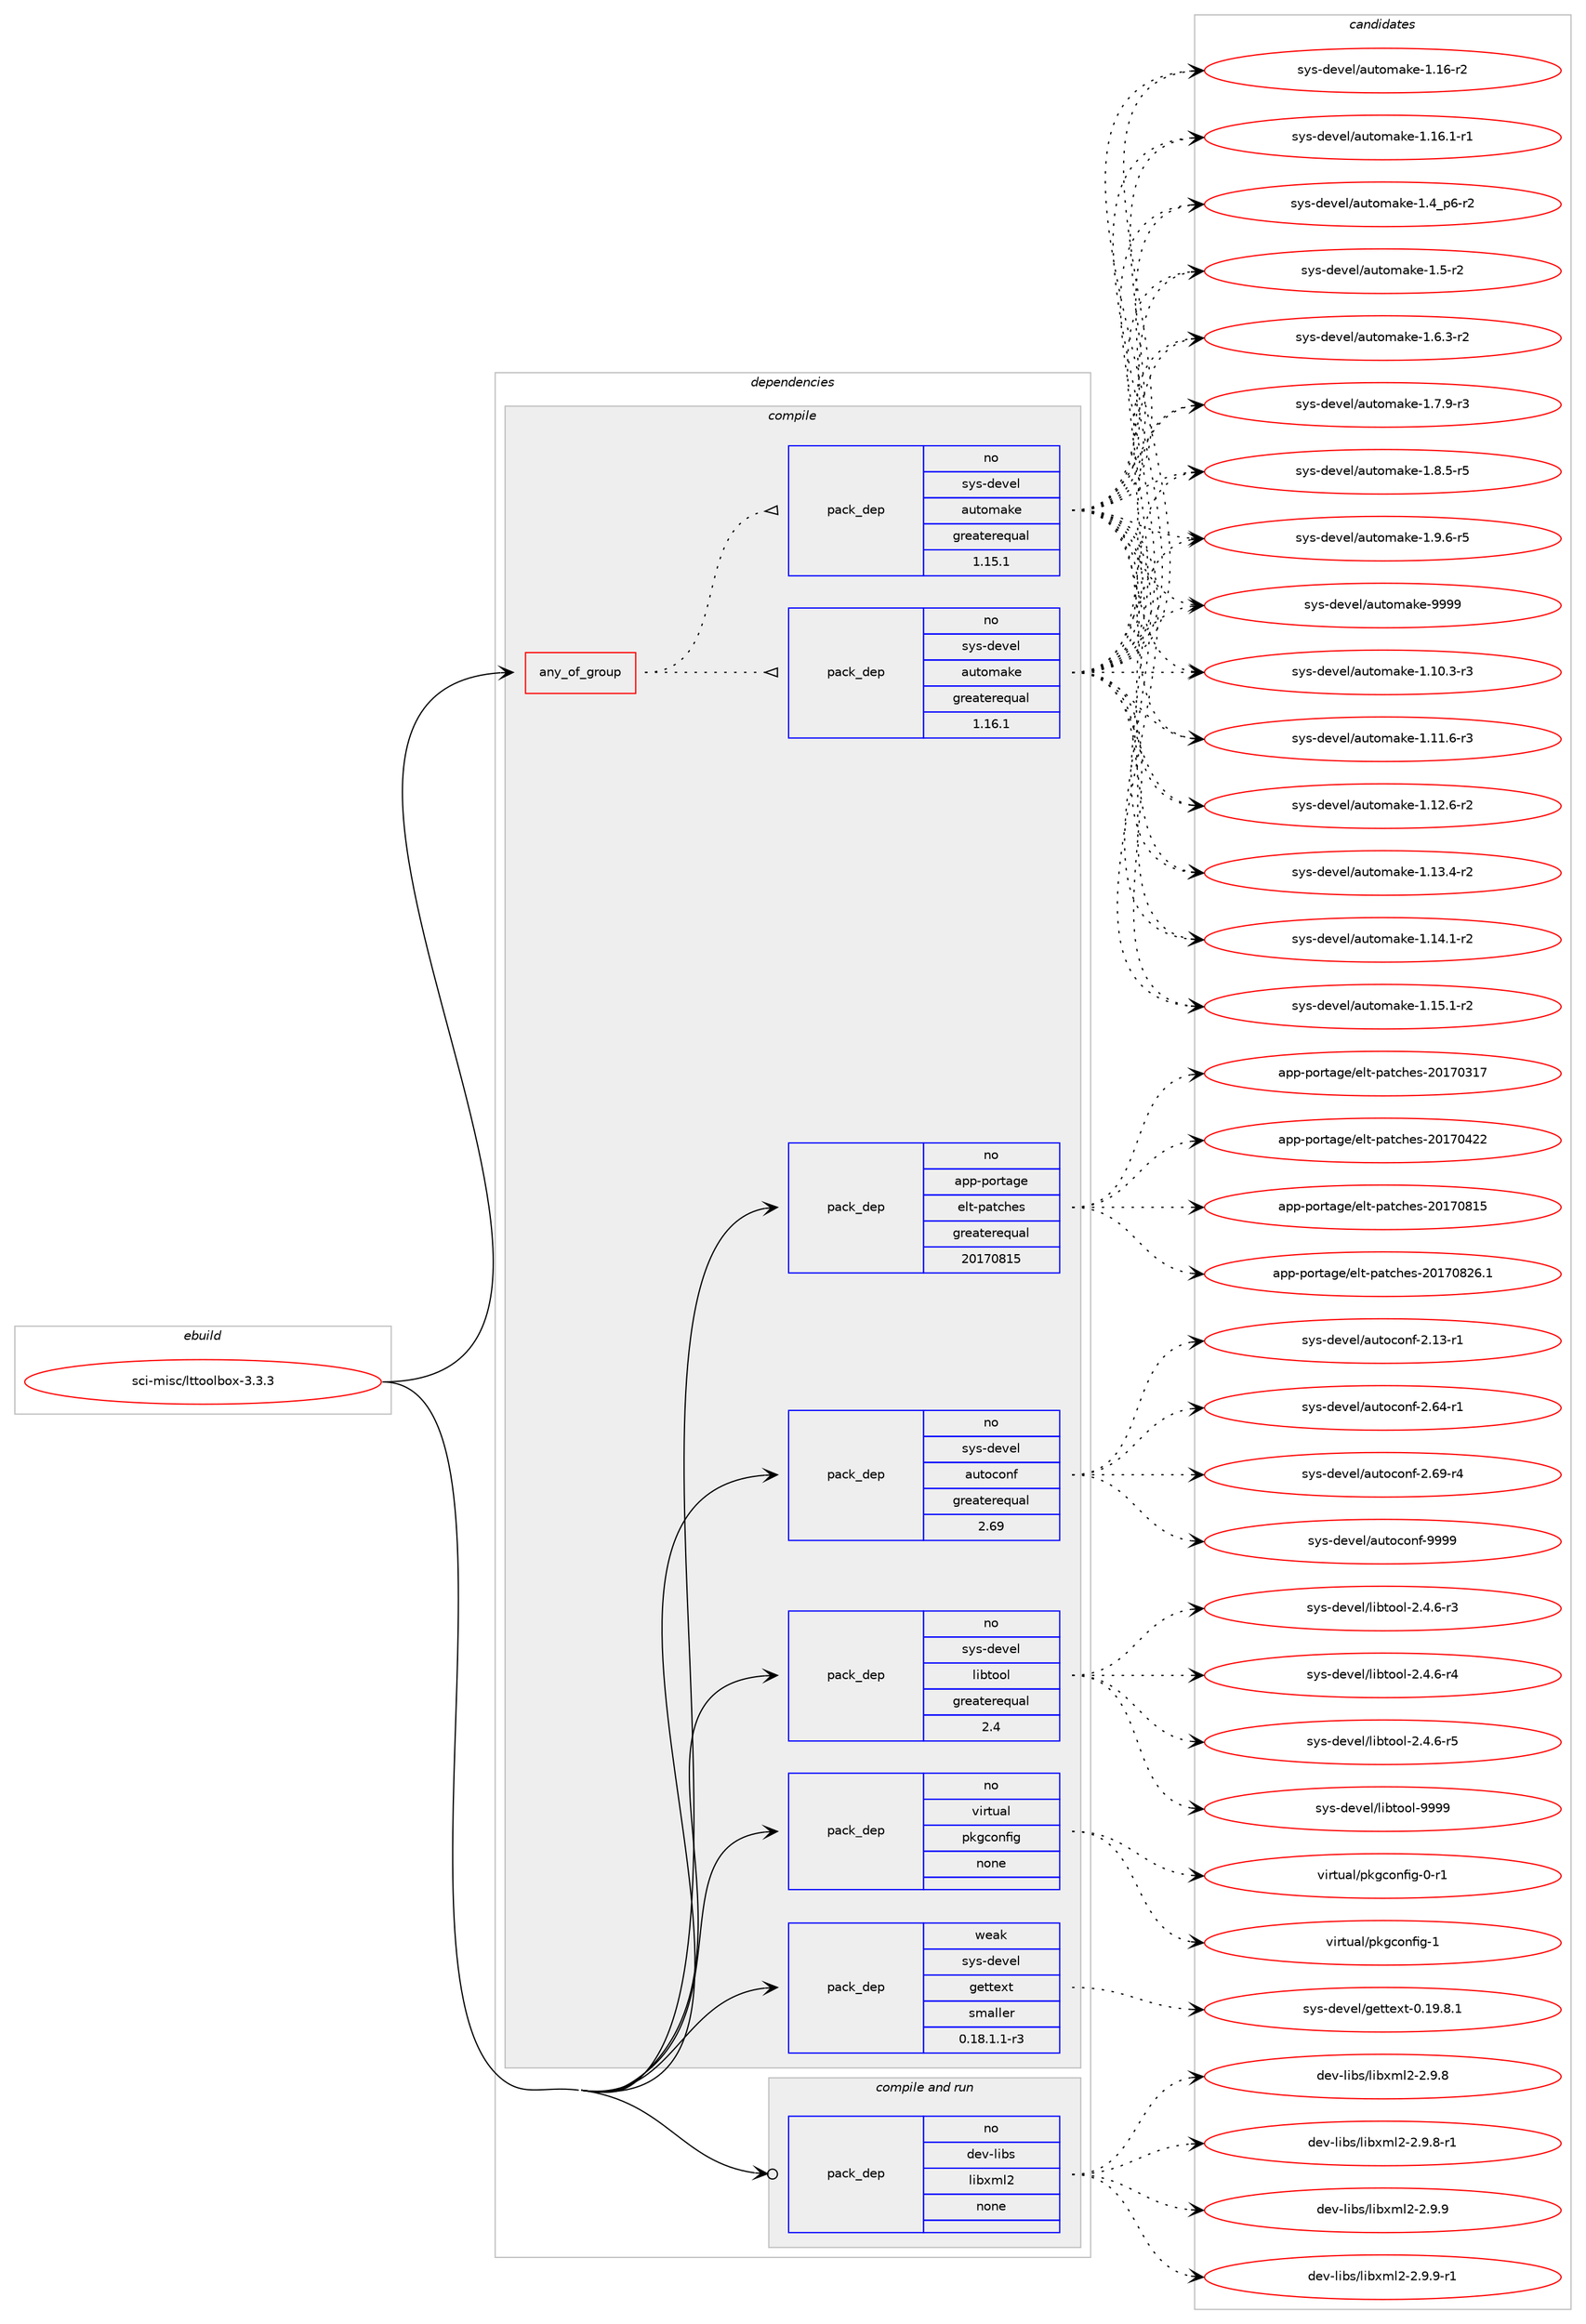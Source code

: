 digraph prolog {

# *************
# Graph options
# *************

newrank=true;
concentrate=true;
compound=true;
graph [rankdir=LR,fontname=Helvetica,fontsize=10,ranksep=1.5];#, ranksep=2.5, nodesep=0.2];
edge  [arrowhead=vee];
node  [fontname=Helvetica,fontsize=10];

# **********
# The ebuild
# **********

subgraph cluster_leftcol {
color=gray;
rank=same;
label=<<i>ebuild</i>>;
id [label="sci-misc/lttoolbox-3.3.3", color=red, width=4, href="../sci-misc/lttoolbox-3.3.3.svg"];
}

# ****************
# The dependencies
# ****************

subgraph cluster_midcol {
color=gray;
label=<<i>dependencies</i>>;
subgraph cluster_compile {
fillcolor="#eeeeee";
style=filled;
label=<<i>compile</i>>;
subgraph any27016 {
dependency1699812 [label=<<TABLE BORDER="0" CELLBORDER="1" CELLSPACING="0" CELLPADDING="4"><TR><TD CELLPADDING="10">any_of_group</TD></TR></TABLE>>, shape=none, color=red];subgraph pack1217070 {
dependency1699813 [label=<<TABLE BORDER="0" CELLBORDER="1" CELLSPACING="0" CELLPADDING="4" WIDTH="220"><TR><TD ROWSPAN="6" CELLPADDING="30">pack_dep</TD></TR><TR><TD WIDTH="110">no</TD></TR><TR><TD>sys-devel</TD></TR><TR><TD>automake</TD></TR><TR><TD>greaterequal</TD></TR><TR><TD>1.16.1</TD></TR></TABLE>>, shape=none, color=blue];
}
dependency1699812:e -> dependency1699813:w [weight=20,style="dotted",arrowhead="oinv"];
subgraph pack1217071 {
dependency1699814 [label=<<TABLE BORDER="0" CELLBORDER="1" CELLSPACING="0" CELLPADDING="4" WIDTH="220"><TR><TD ROWSPAN="6" CELLPADDING="30">pack_dep</TD></TR><TR><TD WIDTH="110">no</TD></TR><TR><TD>sys-devel</TD></TR><TR><TD>automake</TD></TR><TR><TD>greaterequal</TD></TR><TR><TD>1.15.1</TD></TR></TABLE>>, shape=none, color=blue];
}
dependency1699812:e -> dependency1699814:w [weight=20,style="dotted",arrowhead="oinv"];
}
id:e -> dependency1699812:w [weight=20,style="solid",arrowhead="vee"];
subgraph pack1217072 {
dependency1699815 [label=<<TABLE BORDER="0" CELLBORDER="1" CELLSPACING="0" CELLPADDING="4" WIDTH="220"><TR><TD ROWSPAN="6" CELLPADDING="30">pack_dep</TD></TR><TR><TD WIDTH="110">no</TD></TR><TR><TD>app-portage</TD></TR><TR><TD>elt-patches</TD></TR><TR><TD>greaterequal</TD></TR><TR><TD>20170815</TD></TR></TABLE>>, shape=none, color=blue];
}
id:e -> dependency1699815:w [weight=20,style="solid",arrowhead="vee"];
subgraph pack1217073 {
dependency1699816 [label=<<TABLE BORDER="0" CELLBORDER="1" CELLSPACING="0" CELLPADDING="4" WIDTH="220"><TR><TD ROWSPAN="6" CELLPADDING="30">pack_dep</TD></TR><TR><TD WIDTH="110">no</TD></TR><TR><TD>sys-devel</TD></TR><TR><TD>autoconf</TD></TR><TR><TD>greaterequal</TD></TR><TR><TD>2.69</TD></TR></TABLE>>, shape=none, color=blue];
}
id:e -> dependency1699816:w [weight=20,style="solid",arrowhead="vee"];
subgraph pack1217074 {
dependency1699817 [label=<<TABLE BORDER="0" CELLBORDER="1" CELLSPACING="0" CELLPADDING="4" WIDTH="220"><TR><TD ROWSPAN="6" CELLPADDING="30">pack_dep</TD></TR><TR><TD WIDTH="110">no</TD></TR><TR><TD>sys-devel</TD></TR><TR><TD>libtool</TD></TR><TR><TD>greaterequal</TD></TR><TR><TD>2.4</TD></TR></TABLE>>, shape=none, color=blue];
}
id:e -> dependency1699817:w [weight=20,style="solid",arrowhead="vee"];
subgraph pack1217075 {
dependency1699818 [label=<<TABLE BORDER="0" CELLBORDER="1" CELLSPACING="0" CELLPADDING="4" WIDTH="220"><TR><TD ROWSPAN="6" CELLPADDING="30">pack_dep</TD></TR><TR><TD WIDTH="110">no</TD></TR><TR><TD>virtual</TD></TR><TR><TD>pkgconfig</TD></TR><TR><TD>none</TD></TR><TR><TD></TD></TR></TABLE>>, shape=none, color=blue];
}
id:e -> dependency1699818:w [weight=20,style="solid",arrowhead="vee"];
subgraph pack1217076 {
dependency1699819 [label=<<TABLE BORDER="0" CELLBORDER="1" CELLSPACING="0" CELLPADDING="4" WIDTH="220"><TR><TD ROWSPAN="6" CELLPADDING="30">pack_dep</TD></TR><TR><TD WIDTH="110">weak</TD></TR><TR><TD>sys-devel</TD></TR><TR><TD>gettext</TD></TR><TR><TD>smaller</TD></TR><TR><TD>0.18.1.1-r3</TD></TR></TABLE>>, shape=none, color=blue];
}
id:e -> dependency1699819:w [weight=20,style="solid",arrowhead="vee"];
}
subgraph cluster_compileandrun {
fillcolor="#eeeeee";
style=filled;
label=<<i>compile and run</i>>;
subgraph pack1217077 {
dependency1699820 [label=<<TABLE BORDER="0" CELLBORDER="1" CELLSPACING="0" CELLPADDING="4" WIDTH="220"><TR><TD ROWSPAN="6" CELLPADDING="30">pack_dep</TD></TR><TR><TD WIDTH="110">no</TD></TR><TR><TD>dev-libs</TD></TR><TR><TD>libxml2</TD></TR><TR><TD>none</TD></TR><TR><TD></TD></TR></TABLE>>, shape=none, color=blue];
}
id:e -> dependency1699820:w [weight=20,style="solid",arrowhead="odotvee"];
}
subgraph cluster_run {
fillcolor="#eeeeee";
style=filled;
label=<<i>run</i>>;
}
}

# **************
# The candidates
# **************

subgraph cluster_choices {
rank=same;
color=gray;
label=<<i>candidates</i>>;

subgraph choice1217070 {
color=black;
nodesep=1;
choice11512111545100101118101108479711711611110997107101454946494846514511451 [label="sys-devel/automake-1.10.3-r3", color=red, width=4,href="../sys-devel/automake-1.10.3-r3.svg"];
choice11512111545100101118101108479711711611110997107101454946494946544511451 [label="sys-devel/automake-1.11.6-r3", color=red, width=4,href="../sys-devel/automake-1.11.6-r3.svg"];
choice11512111545100101118101108479711711611110997107101454946495046544511450 [label="sys-devel/automake-1.12.6-r2", color=red, width=4,href="../sys-devel/automake-1.12.6-r2.svg"];
choice11512111545100101118101108479711711611110997107101454946495146524511450 [label="sys-devel/automake-1.13.4-r2", color=red, width=4,href="../sys-devel/automake-1.13.4-r2.svg"];
choice11512111545100101118101108479711711611110997107101454946495246494511450 [label="sys-devel/automake-1.14.1-r2", color=red, width=4,href="../sys-devel/automake-1.14.1-r2.svg"];
choice11512111545100101118101108479711711611110997107101454946495346494511450 [label="sys-devel/automake-1.15.1-r2", color=red, width=4,href="../sys-devel/automake-1.15.1-r2.svg"];
choice1151211154510010111810110847971171161111099710710145494649544511450 [label="sys-devel/automake-1.16-r2", color=red, width=4,href="../sys-devel/automake-1.16-r2.svg"];
choice11512111545100101118101108479711711611110997107101454946495446494511449 [label="sys-devel/automake-1.16.1-r1", color=red, width=4,href="../sys-devel/automake-1.16.1-r1.svg"];
choice115121115451001011181011084797117116111109971071014549465295112544511450 [label="sys-devel/automake-1.4_p6-r2", color=red, width=4,href="../sys-devel/automake-1.4_p6-r2.svg"];
choice11512111545100101118101108479711711611110997107101454946534511450 [label="sys-devel/automake-1.5-r2", color=red, width=4,href="../sys-devel/automake-1.5-r2.svg"];
choice115121115451001011181011084797117116111109971071014549465446514511450 [label="sys-devel/automake-1.6.3-r2", color=red, width=4,href="../sys-devel/automake-1.6.3-r2.svg"];
choice115121115451001011181011084797117116111109971071014549465546574511451 [label="sys-devel/automake-1.7.9-r3", color=red, width=4,href="../sys-devel/automake-1.7.9-r3.svg"];
choice115121115451001011181011084797117116111109971071014549465646534511453 [label="sys-devel/automake-1.8.5-r5", color=red, width=4,href="../sys-devel/automake-1.8.5-r5.svg"];
choice115121115451001011181011084797117116111109971071014549465746544511453 [label="sys-devel/automake-1.9.6-r5", color=red, width=4,href="../sys-devel/automake-1.9.6-r5.svg"];
choice115121115451001011181011084797117116111109971071014557575757 [label="sys-devel/automake-9999", color=red, width=4,href="../sys-devel/automake-9999.svg"];
dependency1699813:e -> choice11512111545100101118101108479711711611110997107101454946494846514511451:w [style=dotted,weight="100"];
dependency1699813:e -> choice11512111545100101118101108479711711611110997107101454946494946544511451:w [style=dotted,weight="100"];
dependency1699813:e -> choice11512111545100101118101108479711711611110997107101454946495046544511450:w [style=dotted,weight="100"];
dependency1699813:e -> choice11512111545100101118101108479711711611110997107101454946495146524511450:w [style=dotted,weight="100"];
dependency1699813:e -> choice11512111545100101118101108479711711611110997107101454946495246494511450:w [style=dotted,weight="100"];
dependency1699813:e -> choice11512111545100101118101108479711711611110997107101454946495346494511450:w [style=dotted,weight="100"];
dependency1699813:e -> choice1151211154510010111810110847971171161111099710710145494649544511450:w [style=dotted,weight="100"];
dependency1699813:e -> choice11512111545100101118101108479711711611110997107101454946495446494511449:w [style=dotted,weight="100"];
dependency1699813:e -> choice115121115451001011181011084797117116111109971071014549465295112544511450:w [style=dotted,weight="100"];
dependency1699813:e -> choice11512111545100101118101108479711711611110997107101454946534511450:w [style=dotted,weight="100"];
dependency1699813:e -> choice115121115451001011181011084797117116111109971071014549465446514511450:w [style=dotted,weight="100"];
dependency1699813:e -> choice115121115451001011181011084797117116111109971071014549465546574511451:w [style=dotted,weight="100"];
dependency1699813:e -> choice115121115451001011181011084797117116111109971071014549465646534511453:w [style=dotted,weight="100"];
dependency1699813:e -> choice115121115451001011181011084797117116111109971071014549465746544511453:w [style=dotted,weight="100"];
dependency1699813:e -> choice115121115451001011181011084797117116111109971071014557575757:w [style=dotted,weight="100"];
}
subgraph choice1217071 {
color=black;
nodesep=1;
choice11512111545100101118101108479711711611110997107101454946494846514511451 [label="sys-devel/automake-1.10.3-r3", color=red, width=4,href="../sys-devel/automake-1.10.3-r3.svg"];
choice11512111545100101118101108479711711611110997107101454946494946544511451 [label="sys-devel/automake-1.11.6-r3", color=red, width=4,href="../sys-devel/automake-1.11.6-r3.svg"];
choice11512111545100101118101108479711711611110997107101454946495046544511450 [label="sys-devel/automake-1.12.6-r2", color=red, width=4,href="../sys-devel/automake-1.12.6-r2.svg"];
choice11512111545100101118101108479711711611110997107101454946495146524511450 [label="sys-devel/automake-1.13.4-r2", color=red, width=4,href="../sys-devel/automake-1.13.4-r2.svg"];
choice11512111545100101118101108479711711611110997107101454946495246494511450 [label="sys-devel/automake-1.14.1-r2", color=red, width=4,href="../sys-devel/automake-1.14.1-r2.svg"];
choice11512111545100101118101108479711711611110997107101454946495346494511450 [label="sys-devel/automake-1.15.1-r2", color=red, width=4,href="../sys-devel/automake-1.15.1-r2.svg"];
choice1151211154510010111810110847971171161111099710710145494649544511450 [label="sys-devel/automake-1.16-r2", color=red, width=4,href="../sys-devel/automake-1.16-r2.svg"];
choice11512111545100101118101108479711711611110997107101454946495446494511449 [label="sys-devel/automake-1.16.1-r1", color=red, width=4,href="../sys-devel/automake-1.16.1-r1.svg"];
choice115121115451001011181011084797117116111109971071014549465295112544511450 [label="sys-devel/automake-1.4_p6-r2", color=red, width=4,href="../sys-devel/automake-1.4_p6-r2.svg"];
choice11512111545100101118101108479711711611110997107101454946534511450 [label="sys-devel/automake-1.5-r2", color=red, width=4,href="../sys-devel/automake-1.5-r2.svg"];
choice115121115451001011181011084797117116111109971071014549465446514511450 [label="sys-devel/automake-1.6.3-r2", color=red, width=4,href="../sys-devel/automake-1.6.3-r2.svg"];
choice115121115451001011181011084797117116111109971071014549465546574511451 [label="sys-devel/automake-1.7.9-r3", color=red, width=4,href="../sys-devel/automake-1.7.9-r3.svg"];
choice115121115451001011181011084797117116111109971071014549465646534511453 [label="sys-devel/automake-1.8.5-r5", color=red, width=4,href="../sys-devel/automake-1.8.5-r5.svg"];
choice115121115451001011181011084797117116111109971071014549465746544511453 [label="sys-devel/automake-1.9.6-r5", color=red, width=4,href="../sys-devel/automake-1.9.6-r5.svg"];
choice115121115451001011181011084797117116111109971071014557575757 [label="sys-devel/automake-9999", color=red, width=4,href="../sys-devel/automake-9999.svg"];
dependency1699814:e -> choice11512111545100101118101108479711711611110997107101454946494846514511451:w [style=dotted,weight="100"];
dependency1699814:e -> choice11512111545100101118101108479711711611110997107101454946494946544511451:w [style=dotted,weight="100"];
dependency1699814:e -> choice11512111545100101118101108479711711611110997107101454946495046544511450:w [style=dotted,weight="100"];
dependency1699814:e -> choice11512111545100101118101108479711711611110997107101454946495146524511450:w [style=dotted,weight="100"];
dependency1699814:e -> choice11512111545100101118101108479711711611110997107101454946495246494511450:w [style=dotted,weight="100"];
dependency1699814:e -> choice11512111545100101118101108479711711611110997107101454946495346494511450:w [style=dotted,weight="100"];
dependency1699814:e -> choice1151211154510010111810110847971171161111099710710145494649544511450:w [style=dotted,weight="100"];
dependency1699814:e -> choice11512111545100101118101108479711711611110997107101454946495446494511449:w [style=dotted,weight="100"];
dependency1699814:e -> choice115121115451001011181011084797117116111109971071014549465295112544511450:w [style=dotted,weight="100"];
dependency1699814:e -> choice11512111545100101118101108479711711611110997107101454946534511450:w [style=dotted,weight="100"];
dependency1699814:e -> choice115121115451001011181011084797117116111109971071014549465446514511450:w [style=dotted,weight="100"];
dependency1699814:e -> choice115121115451001011181011084797117116111109971071014549465546574511451:w [style=dotted,weight="100"];
dependency1699814:e -> choice115121115451001011181011084797117116111109971071014549465646534511453:w [style=dotted,weight="100"];
dependency1699814:e -> choice115121115451001011181011084797117116111109971071014549465746544511453:w [style=dotted,weight="100"];
dependency1699814:e -> choice115121115451001011181011084797117116111109971071014557575757:w [style=dotted,weight="100"];
}
subgraph choice1217072 {
color=black;
nodesep=1;
choice97112112451121111141169710310147101108116451129711699104101115455048495548514955 [label="app-portage/elt-patches-20170317", color=red, width=4,href="../app-portage/elt-patches-20170317.svg"];
choice97112112451121111141169710310147101108116451129711699104101115455048495548525050 [label="app-portage/elt-patches-20170422", color=red, width=4,href="../app-portage/elt-patches-20170422.svg"];
choice97112112451121111141169710310147101108116451129711699104101115455048495548564953 [label="app-portage/elt-patches-20170815", color=red, width=4,href="../app-portage/elt-patches-20170815.svg"];
choice971121124511211111411697103101471011081164511297116991041011154550484955485650544649 [label="app-portage/elt-patches-20170826.1", color=red, width=4,href="../app-portage/elt-patches-20170826.1.svg"];
dependency1699815:e -> choice97112112451121111141169710310147101108116451129711699104101115455048495548514955:w [style=dotted,weight="100"];
dependency1699815:e -> choice97112112451121111141169710310147101108116451129711699104101115455048495548525050:w [style=dotted,weight="100"];
dependency1699815:e -> choice97112112451121111141169710310147101108116451129711699104101115455048495548564953:w [style=dotted,weight="100"];
dependency1699815:e -> choice971121124511211111411697103101471011081164511297116991041011154550484955485650544649:w [style=dotted,weight="100"];
}
subgraph choice1217073 {
color=black;
nodesep=1;
choice1151211154510010111810110847971171161119911111010245504649514511449 [label="sys-devel/autoconf-2.13-r1", color=red, width=4,href="../sys-devel/autoconf-2.13-r1.svg"];
choice1151211154510010111810110847971171161119911111010245504654524511449 [label="sys-devel/autoconf-2.64-r1", color=red, width=4,href="../sys-devel/autoconf-2.64-r1.svg"];
choice1151211154510010111810110847971171161119911111010245504654574511452 [label="sys-devel/autoconf-2.69-r4", color=red, width=4,href="../sys-devel/autoconf-2.69-r4.svg"];
choice115121115451001011181011084797117116111991111101024557575757 [label="sys-devel/autoconf-9999", color=red, width=4,href="../sys-devel/autoconf-9999.svg"];
dependency1699816:e -> choice1151211154510010111810110847971171161119911111010245504649514511449:w [style=dotted,weight="100"];
dependency1699816:e -> choice1151211154510010111810110847971171161119911111010245504654524511449:w [style=dotted,weight="100"];
dependency1699816:e -> choice1151211154510010111810110847971171161119911111010245504654574511452:w [style=dotted,weight="100"];
dependency1699816:e -> choice115121115451001011181011084797117116111991111101024557575757:w [style=dotted,weight="100"];
}
subgraph choice1217074 {
color=black;
nodesep=1;
choice1151211154510010111810110847108105981161111111084550465246544511451 [label="sys-devel/libtool-2.4.6-r3", color=red, width=4,href="../sys-devel/libtool-2.4.6-r3.svg"];
choice1151211154510010111810110847108105981161111111084550465246544511452 [label="sys-devel/libtool-2.4.6-r4", color=red, width=4,href="../sys-devel/libtool-2.4.6-r4.svg"];
choice1151211154510010111810110847108105981161111111084550465246544511453 [label="sys-devel/libtool-2.4.6-r5", color=red, width=4,href="../sys-devel/libtool-2.4.6-r5.svg"];
choice1151211154510010111810110847108105981161111111084557575757 [label="sys-devel/libtool-9999", color=red, width=4,href="../sys-devel/libtool-9999.svg"];
dependency1699817:e -> choice1151211154510010111810110847108105981161111111084550465246544511451:w [style=dotted,weight="100"];
dependency1699817:e -> choice1151211154510010111810110847108105981161111111084550465246544511452:w [style=dotted,weight="100"];
dependency1699817:e -> choice1151211154510010111810110847108105981161111111084550465246544511453:w [style=dotted,weight="100"];
dependency1699817:e -> choice1151211154510010111810110847108105981161111111084557575757:w [style=dotted,weight="100"];
}
subgraph choice1217075 {
color=black;
nodesep=1;
choice11810511411611797108471121071039911111010210510345484511449 [label="virtual/pkgconfig-0-r1", color=red, width=4,href="../virtual/pkgconfig-0-r1.svg"];
choice1181051141161179710847112107103991111101021051034549 [label="virtual/pkgconfig-1", color=red, width=4,href="../virtual/pkgconfig-1.svg"];
dependency1699818:e -> choice11810511411611797108471121071039911111010210510345484511449:w [style=dotted,weight="100"];
dependency1699818:e -> choice1181051141161179710847112107103991111101021051034549:w [style=dotted,weight="100"];
}
subgraph choice1217076 {
color=black;
nodesep=1;
choice1151211154510010111810110847103101116116101120116454846495746564649 [label="sys-devel/gettext-0.19.8.1", color=red, width=4,href="../sys-devel/gettext-0.19.8.1.svg"];
dependency1699819:e -> choice1151211154510010111810110847103101116116101120116454846495746564649:w [style=dotted,weight="100"];
}
subgraph choice1217077 {
color=black;
nodesep=1;
choice1001011184510810598115471081059812010910850455046574656 [label="dev-libs/libxml2-2.9.8", color=red, width=4,href="../dev-libs/libxml2-2.9.8.svg"];
choice10010111845108105981154710810598120109108504550465746564511449 [label="dev-libs/libxml2-2.9.8-r1", color=red, width=4,href="../dev-libs/libxml2-2.9.8-r1.svg"];
choice1001011184510810598115471081059812010910850455046574657 [label="dev-libs/libxml2-2.9.9", color=red, width=4,href="../dev-libs/libxml2-2.9.9.svg"];
choice10010111845108105981154710810598120109108504550465746574511449 [label="dev-libs/libxml2-2.9.9-r1", color=red, width=4,href="../dev-libs/libxml2-2.9.9-r1.svg"];
dependency1699820:e -> choice1001011184510810598115471081059812010910850455046574656:w [style=dotted,weight="100"];
dependency1699820:e -> choice10010111845108105981154710810598120109108504550465746564511449:w [style=dotted,weight="100"];
dependency1699820:e -> choice1001011184510810598115471081059812010910850455046574657:w [style=dotted,weight="100"];
dependency1699820:e -> choice10010111845108105981154710810598120109108504550465746574511449:w [style=dotted,weight="100"];
}
}

}
